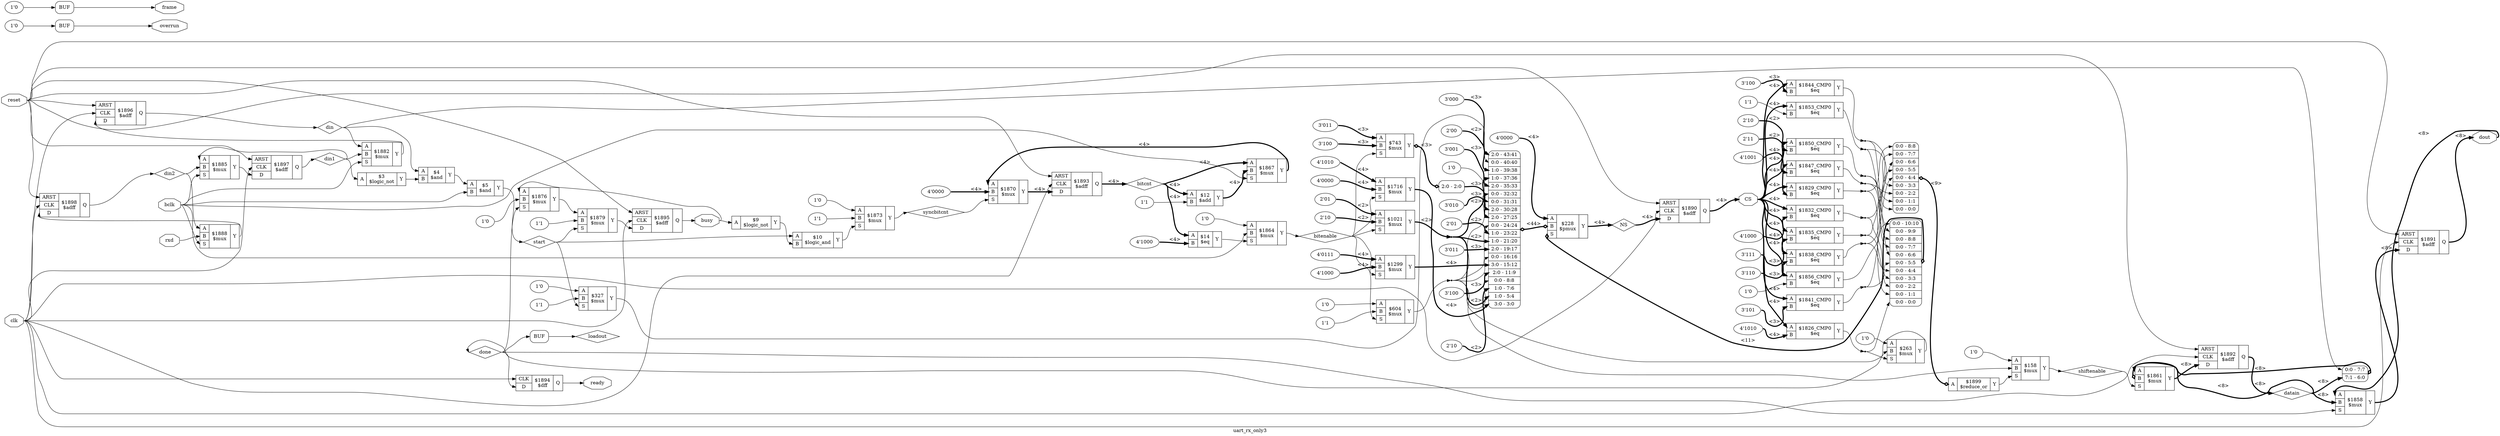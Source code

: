 digraph "uart_rx_only3" {
label="uart_rx_only3";
rankdir="LR";
remincross=true;
n35 [ shape=diamond, label="loadout", color="black", fontcolor="black" ];
n36 [ shape=diamond, label="datain", color="black", fontcolor="black" ];
n37 [ shape=diamond, label="NS", color="black", fontcolor="black" ];
n38 [ shape=diamond, label="done", color="black", fontcolor="black" ];
n39 [ shape=diamond, label="start", color="black", fontcolor="black" ];
n40 [ shape=diamond, label="shiftenable", color="black", fontcolor="black" ];
n41 [ shape=diamond, label="bitenable", color="black", fontcolor="black" ];
n42 [ shape=diamond, label="bitcnt", color="black", fontcolor="black" ];
n43 [ shape=diamond, label="syncbitcnt", color="black", fontcolor="black" ];
n44 [ shape=diamond, label="din2", color="black", fontcolor="black" ];
n45 [ shape=diamond, label="din1", color="black", fontcolor="black" ];
n46 [ shape=diamond, label="din", color="black", fontcolor="black" ];
n47 [ shape=octagon, label="busy", color="black", fontcolor="black" ];
n48 [ shape=octagon, label="CS", color="black", fontcolor="black" ];
n49 [ shape=octagon, label="ready", color="black", fontcolor="black" ];
n50 [ shape=octagon, label="overrun", color="black", fontcolor="black" ];
n51 [ shape=octagon, label="frame", color="black", fontcolor="black" ];
n52 [ shape=octagon, label="rxd", color="black", fontcolor="black" ];
n53 [ shape=octagon, label="reset", color="black", fontcolor="black" ];
n54 [ shape=octagon, label="bclk", color="black", fontcolor="black" ];
n55 [ shape=octagon, label="clk", color="black", fontcolor="black" ];
n56 [ shape=octagon, label="dout", color="black", fontcolor="black" ];
v0 [ label="2'10" ];
v1 [ label="2'01" ];
c61 [ shape=record, label="{{<p57> A|<p58> B|<p59> S}|$1021\n$mux|{<p60> Y}}" ];
c62 [ shape=record, label="{{<p57> A|<p58> B|<p59> S}|$1861\n$mux|{<p60> Y}}" ];
x2 [ shape=record, style=rounded, label="<s1> 0:0 - 7:7 |<s0> 7:1 - 6:0 " ];
x2:e -> c62:p58:w [arrowhead=odiamond, arrowtail=odiamond, dir=both, color="black", style="setlinewidth(3)", label="<8>"];
c67 [ shape=record, label="{{<p63> ARST|<p64> CLK|<p65> D}|$1896\n$adff|{<p66> Q}}" ];
v3 [ label="1'0" ];
c68 [ shape=record, label="{{<p57> A|<p58> B|<p59> S}|$263\n$mux|{<p60> Y}}" ];
c69 [ shape=record, label="{{<p57> A|<p58> B|<p59> S}|$1858\n$mux|{<p60> Y}}" ];
v4 [ label="4'1000" ];
v5 [ label="4'0111" ];
c70 [ shape=record, label="{{<p57> A|<p58> B|<p59> S}|$1299\n$mux|{<p60> Y}}" ];
v6 [ label="1'1" ];
v7 [ label="1'0" ];
c71 [ shape=record, label="{{<p57> A|<p58> B|<p59> S}|$604\n$mux|{<p60> Y}}" ];
v8 [ label="1'0" ];
c72 [ shape=record, label="{{<p57> A|<p58> B}|$1856_CMP0\n$eq|{<p60> Y}}" ];
c73 [ shape=record, label="{{<p57> A|<p58> B|<p59> S}|$1888\n$mux|{<p60> Y}}" ];
v9 [ label="1'1" ];
c74 [ shape=record, label="{{<p57> A|<p58> B}|$1853_CMP0\n$eq|{<p60> Y}}" ];
v10 [ label="2'10" ];
c75 [ shape=record, label="{{<p57> A|<p58> B}|$1850_CMP0\n$eq|{<p60> Y}}" ];
c76 [ shape=record, label="{{<p57> A}|$1899\n$reduce_or|{<p60> Y}}" ];
x11 [ shape=record, style=rounded, label="<s8> 0:0 - 8:8 |<s7> 0:0 - 7:7 |<s6> 0:0 - 6:6 |<s5> 0:0 - 5:5 |<s4> 0:0 - 4:4 |<s3> 0:0 - 3:3 |<s2> 0:0 - 2:2 |<s1> 0:0 - 1:1 |<s0> 0:0 - 0:0 " ];
x11:e -> c76:p57:w [arrowhead=odiamond, arrowtail=odiamond, dir=both, color="black", style="setlinewidth(3)", label="<9>"];
c77 [ shape=record, label="{{<p63> ARST|<p64> CLK|<p65> D}|$1898\n$adff|{<p66> Q}}" ];
v12 [ label="2'11" ];
c78 [ shape=record, label="{{<p57> A|<p58> B}|$1847_CMP0\n$eq|{<p60> Y}}" ];
c79 [ shape=record, label="{{<p63> ARST|<p64> CLK|<p65> D}|$1895\n$adff|{<p66> Q}}" ];
v15 [ label="3'000" ];
v16 [ label="2'00" ];
v17 [ label="3'001" ];
v18 [ label="1'0" ];
v19 [ label="3'010" ];
v20 [ label="2'01" ];
v21 [ label="3'011" ];
v22 [ label="3'100" ];
v23 [ label="2'10" ];
v24 [ label="4'0000" ];
c80 [ shape=record, label="{{<p57> A|<p58> B|<p59> S}|$228\n$pmux|{<p60> Y}}" ];
x13 [ shape=record, style=rounded, label="<s10> 0:0 - 10:10 |<s9> 0:0 - 9:9 |<s8> 0:0 - 8:8 |<s7> 0:0 - 7:7 |<s6> 0:0 - 6:6 |<s5> 0:0 - 5:5 |<s4> 0:0 - 4:4 |<s3> 0:0 - 3:3 |<s2> 0:0 - 2:2 |<s1> 0:0 - 1:1 |<s0> 0:0 - 0:0 " ];
x13:e -> c80:p59:w [arrowhead=odiamond, arrowtail=odiamond, dir=both, color="black", style="setlinewidth(3)", label="<11>"];
x14 [ shape=record, style=rounded, label="<s19> 2:0 - 43:41 |<s18> 0:0 - 40:40 |<s17> 1:0 - 39:38 |<s16> 1:0 - 37:36 |<s15> 2:0 - 35:33 |<s14> 0:0 - 32:32 |<s13> 0:0 - 31:31 |<s12> 2:0 - 30:28 |<s11> 2:0 - 27:25 |<s10> 0:0 - 24:24 |<s9> 1:0 - 23:22 |<s8> 1:0 - 21:20 |<s7> 2:0 - 19:17 |<s6> 0:0 - 16:16 |<s5> 3:0 - 15:12 |<s4> 2:0 - 11:9 |<s3> 0:0 - 8:8 |<s2> 1:0 - 7:6 |<s1> 1:0 - 5:4 |<s0> 3:0 - 3:0 " ];
x14:e -> c80:p58:w [arrowhead=odiamond, arrowtail=odiamond, dir=both, color="black", style="setlinewidth(3)", label="<44>"];
c81 [ shape=record, label="{{<p63> ARST|<p64> CLK|<p65> D}|$1890\n$adff|{<p66> Q}}" ];
v25 [ label="3'100" ];
c82 [ shape=record, label="{{<p57> A|<p58> B}|$1844_CMP0\n$eq|{<p60> Y}}" ];
v26 [ label="3'101" ];
c83 [ shape=record, label="{{<p57> A|<p58> B}|$1841_CMP0\n$eq|{<p60> Y}}" ];
c84 [ shape=record, label="{{<p64> CLK|<p65> D}|$1894\n$dff|{<p66> Q}}" ];
c85 [ shape=record, label="{{<p57> A|<p58> B|<p59> S}|$1885\n$mux|{<p60> Y}}" ];
c86 [ shape=record, label="{{<p57> A|<p58> B|<p59> S}|$1867\n$mux|{<p60> Y}}" ];
v27 [ label="3'110" ];
c87 [ shape=record, label="{{<p57> A|<p58> B}|$1838_CMP0\n$eq|{<p60> Y}}" ];
c88 [ shape=record, label="{{<p63> ARST|<p64> CLK|<p65> D}|$1891\n$adff|{<p66> Q}}" ];
v28 [ label="3'111" ];
c89 [ shape=record, label="{{<p57> A|<p58> B}|$1835_CMP0\n$eq|{<p60> Y}}" ];
v29 [ label="1'0" ];
c90 [ shape=record, label="{{<p57> A|<p58> B|<p59> S}|$1876\n$mux|{<p60> Y}}" ];
c91 [ shape=record, label="{{<p63> ARST|<p64> CLK|<p65> D}|$1893\n$adff|{<p66> Q}}" ];
v30 [ label="4'0000" ];
c92 [ shape=record, label="{{<p57> A|<p58> B|<p59> S}|$1870\n$mux|{<p60> Y}}" ];
v31 [ label="4'1000" ];
c93 [ shape=record, label="{{<p57> A|<p58> B}|$1832_CMP0\n$eq|{<p60> Y}}" ];
v32 [ label="4'0000" ];
v33 [ label="4'1010" ];
c94 [ shape=record, label="{{<p57> A|<p58> B|<p59> S}|$1716\n$mux|{<p60> Y}}" ];
v34 [ label="4'1001" ];
c95 [ shape=record, label="{{<p57> A|<p58> B}|$1829_CMP0\n$eq|{<p60> Y}}" ];
c96 [ shape=record, label="{{<p57> A|<p58> B|<p59> S}|$1882\n$mux|{<p60> Y}}" ];
v35 [ label="1'1" ];
v36 [ label="1'0" ];
c97 [ shape=record, label="{{<p57> A|<p58> B|<p59> S}|$327\n$mux|{<p60> Y}}" ];
v37 [ label="1'1" ];
c98 [ shape=record, label="{{<p57> A|<p58> B|<p59> S}|$1879\n$mux|{<p60> Y}}" ];
v39 [ label="3'100" ];
v40 [ label="3'011" ];
c99 [ shape=record, label="{{<p57> A|<p58> B|<p59> S}|$743\n$mux|{<p60> Y}}" ];
x38 [ shape=record, style=rounded, label="<s0> 2:0 - 2:0 " ];
c99:p60:e -> x38:w [arrowhead=odiamond, arrowtail=odiamond, dir=both, color="black", style="setlinewidth(3)", label="<3>"];
v41 [ label="4'1010" ];
c100 [ shape=record, label="{{<p57> A|<p58> B}|$1826_CMP0\n$eq|{<p60> Y}}" ];
c101 [ shape=record, label="{{<p63> ARST|<p64> CLK|<p65> D}|$1897\n$adff|{<p66> Q}}" ];
c102 [ shape=record, label="{{<p63> ARST|<p64> CLK|<p65> D}|$1892\n$adff|{<p66> Q}}" ];
v42 [ label="1'0" ];
c103 [ shape=record, label="{{<p57> A|<p58> B|<p59> S}|$1864\n$mux|{<p60> Y}}" ];
v43 [ label="1'0" ];
c104 [ shape=record, label="{{<p57> A|<p58> B|<p59> S}|$158\n$mux|{<p60> Y}}" ];
v44 [ label="1'1" ];
v45 [ label="1'0" ];
c105 [ shape=record, label="{{<p57> A|<p58> B|<p59> S}|$1873\n$mux|{<p60> Y}}" ];
v46 [ label="4'1000" ];
c106 [ shape=record, label="{{<p57> A|<p58> B}|$14\n$eq|{<p60> Y}}" ];
v47 [ label="1'1" ];
c107 [ shape=record, label="{{<p57> A|<p58> B}|$12\n$add|{<p60> Y}}" ];
c108 [ shape=record, label="{{<p57> A|<p58> B}|$10\n$logic_and|{<p60> Y}}" ];
c109 [ shape=record, label="{{<p57> A}|$9\n$logic_not|{<p60> Y}}" ];
c110 [ shape=record, label="{{<p57> A|<p58> B}|$5\n$and|{<p60> Y}}" ];
c111 [ shape=record, label="{{<p57> A|<p58> B}|$4\n$and|{<p60> Y}}" ];
c112 [ shape=record, label="{{<p57> A}|$3\n$logic_not|{<p60> Y}}" ];
x48 [shape=box, style=rounded, label="BUF"];
v49 [ label="1'0" ];
x50 [shape=box, style=rounded, label="BUF"];
v51 [ label="1'0" ];
x52 [shape=box, style=rounded, label="BUF"];
n10 [ shape=point ];
c74:p60:e -> n10:w [color="black", label=""];
n10:e -> x11:s0:w [color="black", label=""];
n10:e -> x13:s9:w [color="black", label=""];
n11 [ shape=point ];
c83:p60:e -> n11:w [color="black", label=""];
n11:e -> x11:s4:w [color="black", label=""];
n11:e -> x13:s5:w [color="black", label=""];
n12 [ shape=point ];
c87:p60:e -> n12:w [color="black", label=""];
n12:e -> x11:s5:w [color="black", label=""];
n12:e -> x13:s4:w [color="black", label=""];
c90:p60:e -> c98:p57:w [color="black", label=""];
c94:p60:e -> x14:s0:w [color="black", style="setlinewidth(3)", label="<4>"];
n15 [ shape=point ];
c89:p60:e -> n15:w [color="black", label=""];
n15:e -> x11:s6:w [color="black", label=""];
n15:e -> x13:s3:w [color="black", label=""];
c76:p60:e -> c104:p59:w [color="black", label=""];
c69:p60:e -> c88:p65:w [color="black", style="setlinewidth(3)", label="<8>"];
c62:p60:e -> c102:p65:w [color="black", style="setlinewidth(3)", label="<8>"];
c106:p60:e -> c103:p59:w [color="black", label=""];
n2 [ shape=point ];
c61:p60:e -> n2:w [color="black", style="setlinewidth(3)", label="<2>"];
n2:e -> x14:s1:w [color="black", style="setlinewidth(3)", label="<2>"];
n2:e -> x14:s16:w [color="black", style="setlinewidth(3)", label="<2>"];
n2:e -> x14:s8:w [color="black", style="setlinewidth(3)", label="<2>"];
n20 [ shape=point ];
c93:p60:e -> n20:w [color="black", label=""];
n20:e -> x11:s7:w [color="black", label=""];
n20:e -> x13:s2:w [color="black", label=""];
c107:p60:e -> c86:p58:w [color="black", style="setlinewidth(3)", label="<4>"];
c92:p60:e -> c91:p65:w [color="black", style="setlinewidth(3)", label="<4>"];
c108:p60:e -> c105:p59:w [color="black", label=""];
c109:p60:e -> c108:p58:w [color="black", label=""];
x38:s0:e -> x14:s12:w [color="black", style="setlinewidth(3)", label="<3>"];
n26 [ shape=point ];
c95:p60:e -> n26:w [color="black", label=""];
n26:e -> x11:s8:w [color="black", label=""];
n26:e -> x13:s1:w [color="black", label=""];
c98:p60:e -> c79:p65:w [color="black", label=""];
c72:p60:e -> x13:s10:w [color="black", label=""];
c111:p60:e -> c110:p57:w [color="black", label=""];
n3 [ shape=point ];
c71:p60:e -> n3:w [color="black", label=""];
n3:e -> c104:p58:w [color="black", label=""];
n3:e -> c68:p58:w [color="black", label=""];
n3:e -> x14:s10:w [color="black", label=""];
n3:e -> x14:s14:w [color="black", label=""];
n3:e -> x14:s3:w [color="black", label=""];
n3:e -> x14:s6:w [color="black", label=""];
c112:p60:e -> c111:p58:w [color="black", label=""];
c70:p60:e -> x14:s5:w [color="black", style="setlinewidth(3)", label="<4>"];
c73:p60:e -> c77:p65:w [color="black", label=""];
c85:p60:e -> c101:p65:w [color="black", label=""];
c96:p60:e -> c67:p65:w [color="black", label=""];
x48:e:e -> n35:w [color="black", label=""];
c102:p66:e -> n36:w [color="black", style="setlinewidth(3)", label="<8>"];
n36:e -> c62:p57:w [color="black", style="setlinewidth(3)", label="<8>"];
n36:e -> c69:p58:w [color="black", style="setlinewidth(3)", label="<8>"];
n36:e -> x2:s0:w [color="black", style="setlinewidth(3)", label="<8>"];
c80:p60:e -> n37:w [color="black", style="setlinewidth(3)", label="<4>"];
n37:e -> c81:p65:w [color="black", style="setlinewidth(3)", label="<4>"];
c68:p60:e -> n38:w [color="black", label=""];
n38:e -> c69:p59:w [color="black", label=""];
n38:e -> c84:p65:w [color="black", label=""];
n38:e -> c90:p59:w [color="black", label=""];
n38:e -> x48:w:w [color="black", label=""];
c110:p60:e -> n39:w [color="black", label=""];
n39:e -> c108:p57:w [color="black", label=""];
n39:e -> c97:p59:w [color="black", label=""];
n39:e -> c98:p59:w [color="black", label=""];
n4 [ shape=point ];
c75:p60:e -> n4:w [color="black", label=""];
n4:e -> x11:s1:w [color="black", label=""];
n4:e -> x13:s8:w [color="black", label=""];
c104:p60:e -> n40:w [color="black", label=""];
n40:e -> c62:p59:w [color="black", label=""];
c103:p60:e -> n41:w [color="black", label=""];
n41:e -> c61:p59:w [color="black", label=""];
n41:e -> c70:p59:w [color="black", label=""];
n41:e -> c71:p59:w [color="black", label=""];
n41:e -> c94:p59:w [color="black", label=""];
n41:e -> c99:p59:w [color="black", label=""];
c91:p66:e -> n42:w [color="black", style="setlinewidth(3)", label="<4>"];
n42:e -> c106:p57:w [color="black", style="setlinewidth(3)", label="<4>"];
n42:e -> c107:p57:w [color="black", style="setlinewidth(3)", label="<4>"];
n42:e -> c86:p57:w [color="black", style="setlinewidth(3)", label="<4>"];
c105:p60:e -> n43:w [color="black", label=""];
n43:e -> c92:p59:w [color="black", label=""];
c77:p66:e -> n44:w [color="black", label=""];
n44:e -> c73:p57:w [color="black", label=""];
n44:e -> c85:p58:w [color="black", label=""];
c101:p66:e -> n45:w [color="black", label=""];
n45:e -> c112:p57:w [color="black", label=""];
n45:e -> c85:p57:w [color="black", label=""];
n45:e -> c96:p58:w [color="black", label=""];
c67:p66:e -> n46:w [color="black", label=""];
n46:e -> c111:p57:w [color="black", label=""];
n46:e -> c96:p57:w [color="black", label=""];
n46:e -> x2:s1:w [color="black", label=""];
c79:p66:e -> n47:w [color="black", label=""];
n47:e -> c109:p57:w [color="black", label=""];
n47:e -> c90:p57:w [color="black", label=""];
c81:p66:e -> n48:w [color="black", style="setlinewidth(3)", label="<4>"];
n48:e -> c100:p57:w [color="black", style="setlinewidth(3)", label="<4>"];
n48:e -> c72:p57:w [color="black", style="setlinewidth(3)", label="<4>"];
n48:e -> c74:p57:w [color="black", style="setlinewidth(3)", label="<4>"];
n48:e -> c75:p57:w [color="black", style="setlinewidth(3)", label="<4>"];
n48:e -> c78:p57:w [color="black", style="setlinewidth(3)", label="<4>"];
n48:e -> c82:p57:w [color="black", style="setlinewidth(3)", label="<4>"];
n48:e -> c83:p57:w [color="black", style="setlinewidth(3)", label="<4>"];
n48:e -> c87:p57:w [color="black", style="setlinewidth(3)", label="<4>"];
n48:e -> c89:p57:w [color="black", style="setlinewidth(3)", label="<4>"];
n48:e -> c93:p57:w [color="black", style="setlinewidth(3)", label="<4>"];
n48:e -> c95:p57:w [color="black", style="setlinewidth(3)", label="<4>"];
c84:p66:e -> n49:w [color="black", label=""];
n5 [ shape=point ];
c100:p60:e -> n5:w [color="black", label=""];
n5:e -> c68:p59:w [color="black", label=""];
n5:e -> x13:s0:w [color="black", label=""];
x50:e:e -> n50:w [color="black", label=""];
x52:e:e -> n51:w [color="black", label=""];
n52:e -> c73:p58:w [color="black", label=""];
n53:e -> c101:p63:w [color="black", label=""];
n53:e -> c102:p63:w [color="black", label=""];
n53:e -> c67:p63:w [color="black", label=""];
n53:e -> c77:p63:w [color="black", label=""];
n53:e -> c79:p63:w [color="black", label=""];
n53:e -> c81:p63:w [color="black", label=""];
n53:e -> c88:p63:w [color="black", label=""];
n53:e -> c91:p63:w [color="black", label=""];
n54:e -> c103:p58:w [color="black", label=""];
n54:e -> c110:p58:w [color="black", label=""];
n54:e -> c73:p59:w [color="black", label=""];
n54:e -> c85:p59:w [color="black", label=""];
n54:e -> c86:p59:w [color="black", label=""];
n54:e -> c96:p59:w [color="black", label=""];
n55:e -> c101:p64:w [color="black", label=""];
n55:e -> c102:p64:w [color="black", label=""];
n55:e -> c67:p64:w [color="black", label=""];
n55:e -> c77:p64:w [color="black", label=""];
n55:e -> c79:p64:w [color="black", label=""];
n55:e -> c81:p64:w [color="black", label=""];
n55:e -> c84:p64:w [color="black", label=""];
n55:e -> c88:p64:w [color="black", label=""];
n55:e -> c91:p64:w [color="black", label=""];
c88:p66:e -> n56:w [color="black", style="setlinewidth(3)", label="<8>"];
n56:e -> c69:p57:w [color="black", style="setlinewidth(3)", label="<8>"];
n6 [ shape=point ];
c78:p60:e -> n6:w [color="black", label=""];
n6:e -> x11:s2:w [color="black", label=""];
n6:e -> x13:s7:w [color="black", label=""];
c86:p60:e -> c92:p57:w [color="black", style="setlinewidth(3)", label="<4>"];
n8 [ shape=point ];
c82:p60:e -> n8:w [color="black", label=""];
n8:e -> x11:s3:w [color="black", label=""];
n8:e -> x13:s6:w [color="black", label=""];
c97:p60:e -> x14:s18:w [color="black", label=""];
v0:e -> c61:p58:w [color="black", style="setlinewidth(3)", label="<2>"];
v1:e -> c61:p57:w [color="black", style="setlinewidth(3)", label="<2>"];
v10:e -> c75:p58:w [color="black", style="setlinewidth(3)", label="<2>"];
v12:e -> c78:p58:w [color="black", style="setlinewidth(3)", label="<2>"];
v15:e -> x14:s19:w [color="black", style="setlinewidth(3)", label="<3>"];
v16:e -> x14:s17:w [color="black", style="setlinewidth(3)", label="<2>"];
v17:e -> x14:s15:w [color="black", style="setlinewidth(3)", label="<3>"];
v18:e -> x14:s13:w [color="black", label=""];
v19:e -> x14:s11:w [color="black", style="setlinewidth(3)", label="<3>"];
v20:e -> x14:s9:w [color="black", style="setlinewidth(3)", label="<2>"];
v21:e -> x14:s7:w [color="black", style="setlinewidth(3)", label="<3>"];
v22:e -> x14:s4:w [color="black", style="setlinewidth(3)", label="<3>"];
v23:e -> x14:s2:w [color="black", style="setlinewidth(3)", label="<2>"];
v24:e -> c80:p57:w [color="black", style="setlinewidth(3)", label="<4>"];
v25:e -> c82:p58:w [color="black", style="setlinewidth(3)", label="<3>"];
v26:e -> c83:p58:w [color="black", style="setlinewidth(3)", label="<3>"];
v27:e -> c87:p58:w [color="black", style="setlinewidth(3)", label="<3>"];
v28:e -> c89:p58:w [color="black", style="setlinewidth(3)", label="<3>"];
v29:e -> c90:p58:w [color="black", label=""];
v3:e -> c68:p57:w [color="black", label=""];
v30:e -> c92:p58:w [color="black", style="setlinewidth(3)", label="<4>"];
v31:e -> c93:p58:w [color="black", style="setlinewidth(3)", label="<4>"];
v32:e -> c94:p58:w [color="black", style="setlinewidth(3)", label="<4>"];
v33:e -> c94:p57:w [color="black", style="setlinewidth(3)", label="<4>"];
v34:e -> c95:p58:w [color="black", style="setlinewidth(3)", label="<4>"];
v35:e -> c97:p58:w [color="black", label=""];
v36:e -> c97:p57:w [color="black", label=""];
v37:e -> c98:p58:w [color="black", label=""];
v39:e -> c99:p58:w [color="black", style="setlinewidth(3)", label="<3>"];
v4:e -> c70:p58:w [color="black", style="setlinewidth(3)", label="<4>"];
v40:e -> c99:p57:w [color="black", style="setlinewidth(3)", label="<3>"];
v41:e -> c100:p58:w [color="black", style="setlinewidth(3)", label="<4>"];
v42:e -> c103:p57:w [color="black", label=""];
v43:e -> c104:p57:w [color="black", label=""];
v44:e -> c105:p58:w [color="black", label=""];
v45:e -> c105:p57:w [color="black", label=""];
v46:e -> c106:p58:w [color="black", style="setlinewidth(3)", label="<4>"];
v47:e -> c107:p58:w [color="black", label=""];
v49:e -> x50:w:w [color="black", label=""];
v5:e -> c70:p57:w [color="black", style="setlinewidth(3)", label="<4>"];
v51:e -> x52:w:w [color="black", label=""];
v6:e -> c71:p58:w [color="black", label=""];
v7:e -> c71:p57:w [color="black", label=""];
v8:e -> c72:p58:w [color="black", label=""];
v9:e -> c74:p58:w [color="black", label=""];
}
